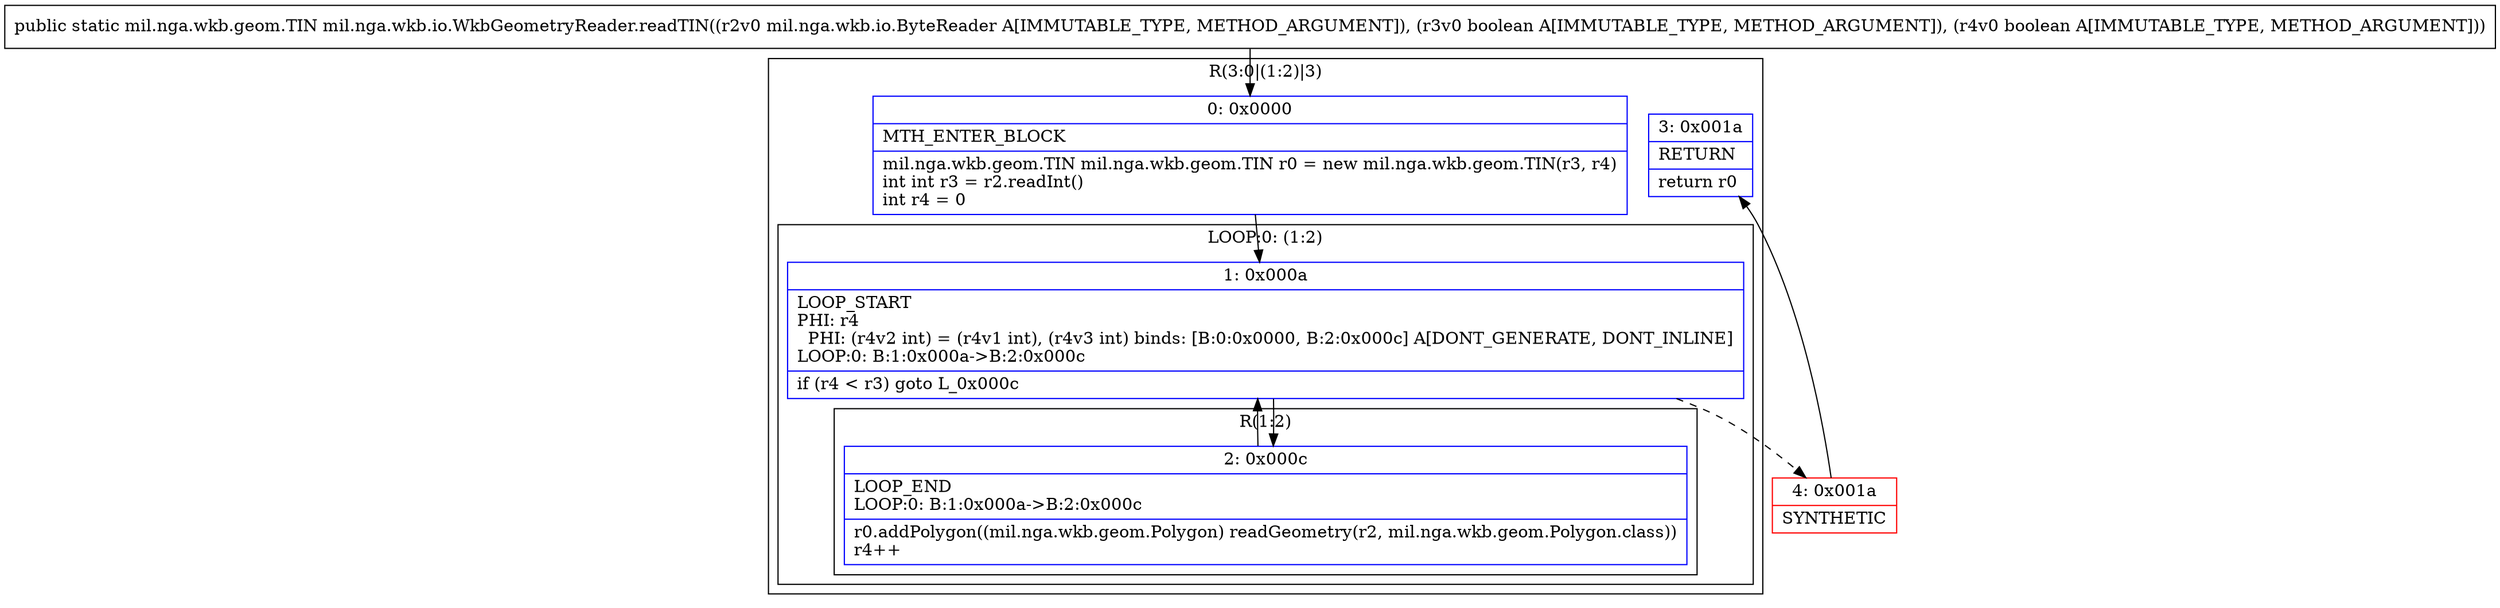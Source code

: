 digraph "CFG formil.nga.wkb.io.WkbGeometryReader.readTIN(Lmil\/nga\/wkb\/io\/ByteReader;ZZ)Lmil\/nga\/wkb\/geom\/TIN;" {
subgraph cluster_Region_1953909537 {
label = "R(3:0|(1:2)|3)";
node [shape=record,color=blue];
Node_0 [shape=record,label="{0\:\ 0x0000|MTH_ENTER_BLOCK\l|mil.nga.wkb.geom.TIN mil.nga.wkb.geom.TIN r0 = new mil.nga.wkb.geom.TIN(r3, r4)\lint int r3 = r2.readInt()\lint r4 = 0\l}"];
subgraph cluster_LoopRegion_986365378 {
label = "LOOP:0: (1:2)";
node [shape=record,color=blue];
Node_1 [shape=record,label="{1\:\ 0x000a|LOOP_START\lPHI: r4 \l  PHI: (r4v2 int) = (r4v1 int), (r4v3 int) binds: [B:0:0x0000, B:2:0x000c] A[DONT_GENERATE, DONT_INLINE]\lLOOP:0: B:1:0x000a\-\>B:2:0x000c\l|if (r4 \< r3) goto L_0x000c\l}"];
subgraph cluster_Region_1752742674 {
label = "R(1:2)";
node [shape=record,color=blue];
Node_2 [shape=record,label="{2\:\ 0x000c|LOOP_END\lLOOP:0: B:1:0x000a\-\>B:2:0x000c\l|r0.addPolygon((mil.nga.wkb.geom.Polygon) readGeometry(r2, mil.nga.wkb.geom.Polygon.class))\lr4++\l}"];
}
}
Node_3 [shape=record,label="{3\:\ 0x001a|RETURN\l|return r0\l}"];
}
Node_4 [shape=record,color=red,label="{4\:\ 0x001a|SYNTHETIC\l}"];
MethodNode[shape=record,label="{public static mil.nga.wkb.geom.TIN mil.nga.wkb.io.WkbGeometryReader.readTIN((r2v0 mil.nga.wkb.io.ByteReader A[IMMUTABLE_TYPE, METHOD_ARGUMENT]), (r3v0 boolean A[IMMUTABLE_TYPE, METHOD_ARGUMENT]), (r4v0 boolean A[IMMUTABLE_TYPE, METHOD_ARGUMENT])) }"];
MethodNode -> Node_0;
Node_0 -> Node_1;
Node_1 -> Node_2;
Node_1 -> Node_4[style=dashed];
Node_2 -> Node_1;
Node_4 -> Node_3;
}

